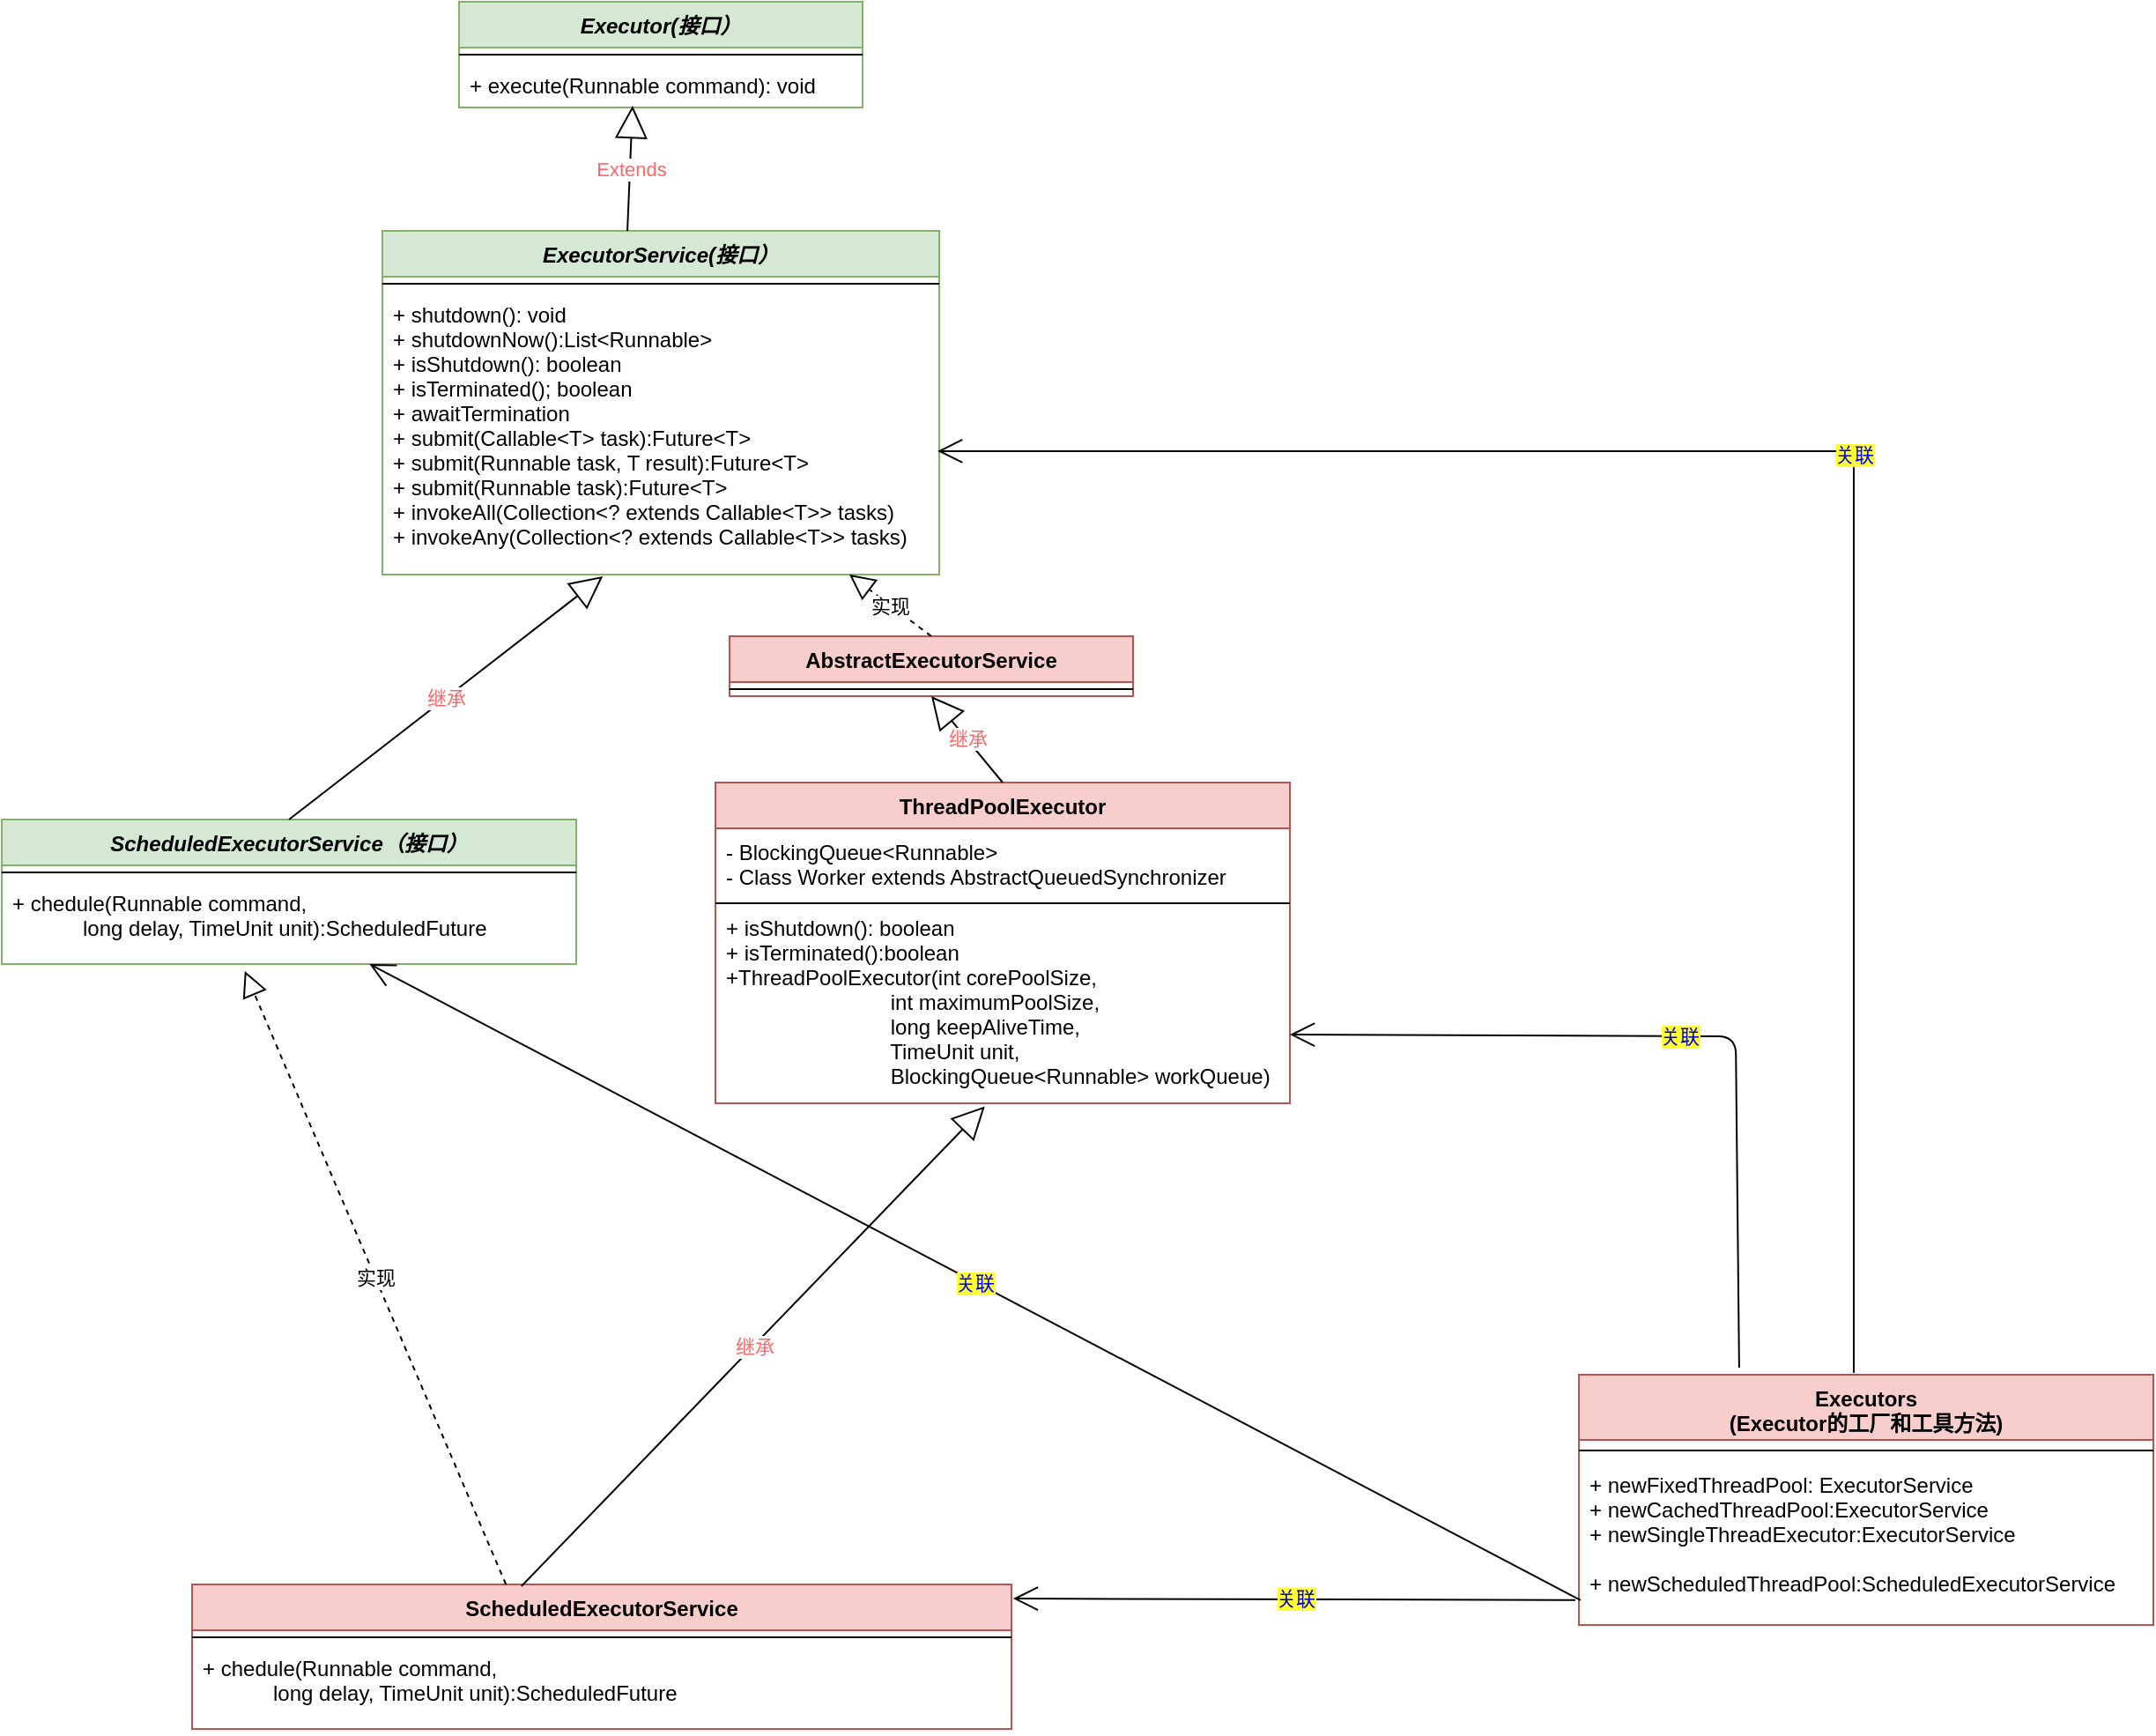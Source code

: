 <mxfile version="14.5.1" type="device"><diagram name="Java多线程" id="e7e014a7-5840-1c2e-5031-d8a46d1fe8dd"><mxGraphModel dx="1422" dy="822" grid="0" gridSize="10" guides="1" tooltips="1" connect="1" arrows="1" fold="1" page="0" pageScale="1" pageWidth="1169" pageHeight="826" background="#ffffff" math="0" shadow="0"><root><mxCell id="0"/><mxCell id="1" parent="0"/><mxCell id="9nE_Zgl_w2ShrDYMAnHB-41" value="ExecutorService(接口）" style="swimlane;fontStyle=3;align=center;verticalAlign=top;childLayout=stackLayout;horizontal=1;startSize=26;horizontalStack=0;resizeParent=1;resizeParentMax=0;resizeLast=0;collapsible=1;marginBottom=0;shadow=0;fillColor=#d5e8d4;strokeColor=#82b366;" vertex="1" parent="1"><mxGeometry x="330" y="250" width="316" height="195" as="geometry"/></mxCell><mxCell id="9nE_Zgl_w2ShrDYMAnHB-43" value="" style="line;strokeWidth=1;fillColor=none;align=left;verticalAlign=middle;spacingTop=-1;spacingLeft=3;spacingRight=3;rotatable=0;labelPosition=right;points=[];portConstraint=eastwest;shadow=0;" vertex="1" parent="9nE_Zgl_w2ShrDYMAnHB-41"><mxGeometry y="26" width="316" height="8" as="geometry"/></mxCell><mxCell id="9nE_Zgl_w2ShrDYMAnHB-44" value="+ shutdown(): void&#10;+ shutdownNow():List&lt;Runnable&gt;&#10;+ isShutdown(): boolean&#10;+ isTerminated(); boolean&#10;+ awaitTermination&#10;+ submit(Callable&lt;T&gt; task):Future&lt;T&gt;&#10;+ submit(Runnable task, T result):Future&lt;T&gt;&#10;+ submit(Runnable task):Future&lt;T&gt;&#10;+ invokeAll(Collection&lt;? extends Callable&lt;T&gt;&gt; tasks) &#10;+ invokeAny(Collection&lt;? extends Callable&lt;T&gt;&gt; tasks)" style="text;strokeColor=none;fillColor=none;align=left;verticalAlign=top;spacingLeft=4;spacingRight=4;overflow=hidden;rotatable=0;points=[[0,0.5],[1,0.5]];portConstraint=eastwest;shadow=0;" vertex="1" parent="9nE_Zgl_w2ShrDYMAnHB-41"><mxGeometry y="34" width="316" height="161" as="geometry"/></mxCell><mxCell id="9nE_Zgl_w2ShrDYMAnHB-48" value="Executor(接口）" style="swimlane;fontStyle=3;align=center;verticalAlign=top;childLayout=stackLayout;horizontal=1;startSize=26;horizontalStack=0;resizeParent=1;resizeParentMax=0;resizeLast=0;collapsible=1;marginBottom=0;shadow=0;fillColor=#d5e8d4;strokeColor=#82b366;" vertex="1" parent="1"><mxGeometry x="373.5" y="120" width="229" height="60" as="geometry"/></mxCell><mxCell id="9nE_Zgl_w2ShrDYMAnHB-49" value="" style="line;strokeWidth=1;fillColor=none;align=left;verticalAlign=middle;spacingTop=-1;spacingLeft=3;spacingRight=3;rotatable=0;labelPosition=right;points=[];portConstraint=eastwest;shadow=0;" vertex="1" parent="9nE_Zgl_w2ShrDYMAnHB-48"><mxGeometry y="26" width="229" height="8" as="geometry"/></mxCell><mxCell id="9nE_Zgl_w2ShrDYMAnHB-50" value="+ execute(Runnable command): void" style="text;strokeColor=none;fillColor=none;align=left;verticalAlign=top;spacingLeft=4;spacingRight=4;overflow=hidden;rotatable=0;points=[[0,0.5],[1,0.5]];portConstraint=eastwest;shadow=0;" vertex="1" parent="9nE_Zgl_w2ShrDYMAnHB-48"><mxGeometry y="34" width="229" height="26" as="geometry"/></mxCell><mxCell id="9nE_Zgl_w2ShrDYMAnHB-51" value="AbstractExecutorService" style="swimlane;fontStyle=1;align=center;verticalAlign=top;childLayout=stackLayout;horizontal=1;startSize=26;horizontalStack=0;resizeParent=1;resizeParentMax=0;resizeLast=0;collapsible=1;marginBottom=0;shadow=0;fillColor=#f8cecc;strokeColor=#b85450;" vertex="1" parent="1"><mxGeometry x="527" y="480" width="229" height="34" as="geometry"/></mxCell><mxCell id="9nE_Zgl_w2ShrDYMAnHB-52" value="" style="line;strokeWidth=1;fillColor=none;align=left;verticalAlign=middle;spacingTop=-1;spacingLeft=3;spacingRight=3;rotatable=0;labelPosition=right;points=[];portConstraint=eastwest;shadow=0;" vertex="1" parent="9nE_Zgl_w2ShrDYMAnHB-51"><mxGeometry y="26" width="229" height="8" as="geometry"/></mxCell><mxCell id="9nE_Zgl_w2ShrDYMAnHB-56" value="Extends" style="endArrow=block;endSize=16;endFill=0;html=1;fontColor=#FF6666;entryX=0.43;entryY=0.962;entryDx=0;entryDy=0;entryPerimeter=0;exitX=0.44;exitY=0;exitDx=0;exitDy=0;exitPerimeter=0;" edge="1" parent="1" source="9nE_Zgl_w2ShrDYMAnHB-41" target="9nE_Zgl_w2ShrDYMAnHB-50"><mxGeometry width="160" relative="1" as="geometry"><mxPoint x="450" y="491" as="sourcePoint"/><mxPoint x="610" y="491" as="targetPoint"/></mxGeometry></mxCell><mxCell id="9nE_Zgl_w2ShrDYMAnHB-58" value="&lt;font color=&quot;#000000&quot;&gt;实现&lt;/font&gt;" style="endArrow=block;dashed=1;endFill=0;endSize=12;html=1;fontColor=#FF6666;exitX=0.5;exitY=0;exitDx=0;exitDy=0;" edge="1" parent="1" source="9nE_Zgl_w2ShrDYMAnHB-51" target="9nE_Zgl_w2ShrDYMAnHB-44"><mxGeometry width="160" relative="1" as="geometry"><mxPoint x="450" y="491" as="sourcePoint"/><mxPoint x="610" y="491" as="targetPoint"/></mxGeometry></mxCell><mxCell id="9nE_Zgl_w2ShrDYMAnHB-63" value="&lt;pre style=&quot;background-color: #ffffff ; color: #080808 ; font-family: &amp;#34;jetbrains mono&amp;#34; , monospace ; font-size: 9.8pt&quot;&gt;&lt;br&gt;&lt;/pre&gt;" style="text;html=1;strokeColor=none;fillColor=none;align=center;verticalAlign=middle;whiteSpace=wrap;rounded=0;shadow=0;fontColor=#FF6666;" vertex="1" parent="1"><mxGeometry x="1014" y="230" width="40" height="20" as="geometry"/></mxCell><mxCell id="9nE_Zgl_w2ShrDYMAnHB-65" value="Executors&#10;(Executor的工厂和工具方法)" style="swimlane;fontStyle=1;align=center;verticalAlign=top;childLayout=stackLayout;horizontal=1;startSize=37;horizontalStack=0;resizeParent=1;resizeParentMax=0;resizeLast=0;collapsible=1;marginBottom=0;shadow=0;fillColor=#f8cecc;strokeColor=#b85450;" vertex="1" parent="1"><mxGeometry x="1009" y="899" width="326" height="142" as="geometry"/></mxCell><mxCell id="9nE_Zgl_w2ShrDYMAnHB-67" value="" style="line;strokeWidth=1;fillColor=none;align=left;verticalAlign=middle;spacingTop=-1;spacingLeft=3;spacingRight=3;rotatable=0;labelPosition=right;points=[];portConstraint=eastwest;" vertex="1" parent="9nE_Zgl_w2ShrDYMAnHB-65"><mxGeometry y="37" width="326" height="12" as="geometry"/></mxCell><mxCell id="9nE_Zgl_w2ShrDYMAnHB-68" value="+ newFixedThreadPool: ExecutorService&#10;+ newCachedThreadPool:ExecutorService&#10;+ newSingleThreadExecutor:ExecutorService&#10;&#10;+ newScheduledThreadPool:ScheduledExecutorService" style="text;strokeColor=none;fillColor=none;align=left;verticalAlign=top;spacingLeft=4;spacingRight=4;overflow=hidden;rotatable=0;points=[[0,0.5],[1,0.5]];portConstraint=eastwest;" vertex="1" parent="9nE_Zgl_w2ShrDYMAnHB-65"><mxGeometry y="49" width="326" height="93" as="geometry"/></mxCell><mxCell id="9nE_Zgl_w2ShrDYMAnHB-70" value="关联" style="endArrow=open;endFill=1;endSize=12;html=1;entryX=0.997;entryY=0.565;entryDx=0;entryDy=0;entryPerimeter=0;fontColor=#0000FF;labelBackgroundColor=#FFFF33;" edge="1" parent="1" target="9nE_Zgl_w2ShrDYMAnHB-44"><mxGeometry width="160" relative="1" as="geometry"><mxPoint x="1165" y="898" as="sourcePoint"/><mxPoint x="969" y="463" as="targetPoint"/><Array as="points"><mxPoint x="1165" y="375"/></Array></mxGeometry></mxCell><mxCell id="9nE_Zgl_w2ShrDYMAnHB-75" value="ThreadPoolExecutor" style="swimlane;fontStyle=1;align=center;verticalAlign=top;childLayout=stackLayout;horizontal=1;startSize=26;horizontalStack=0;resizeParent=1;resizeParentMax=0;resizeLast=0;collapsible=1;marginBottom=0;shadow=0;fillColor=#f8cecc;strokeColor=#b85450;" vertex="1" parent="1"><mxGeometry x="519" y="563" width="326" height="182" as="geometry"/></mxCell><mxCell id="9nE_Zgl_w2ShrDYMAnHB-83" value="- BlockingQueue&lt;Runnable&gt; &#10;- Class Worker extends AbstractQueuedSynchronizer" style="text;strokeColor=none;fillColor=none;align=left;verticalAlign=top;spacingLeft=4;spacingRight=4;overflow=hidden;rotatable=0;points=[[0,0.5],[1,0.5]];portConstraint=eastwest;shadow=0;fontColor=#000000;" vertex="1" parent="9nE_Zgl_w2ShrDYMAnHB-75"><mxGeometry y="26" width="326" height="42" as="geometry"/></mxCell><mxCell id="9nE_Zgl_w2ShrDYMAnHB-76" value="" style="line;strokeWidth=1;fillColor=none;align=left;verticalAlign=middle;spacingTop=-1;spacingLeft=3;spacingRight=3;rotatable=0;labelPosition=right;points=[];portConstraint=eastwest;" vertex="1" parent="9nE_Zgl_w2ShrDYMAnHB-75"><mxGeometry y="68" width="326" height="1" as="geometry"/></mxCell><mxCell id="9nE_Zgl_w2ShrDYMAnHB-77" value="+ isShutdown(): boolean&#10;+ isTerminated():boolean&#10;+ThreadPoolExecutor(int corePoolSize,&#10;                            int maximumPoolSize,&#10;                            long keepAliveTime,&#10;                            TimeUnit unit,&#10;                            BlockingQueue&lt;Runnable&gt; workQueue) " style="text;strokeColor=none;fillColor=none;align=left;verticalAlign=top;spacingLeft=4;spacingRight=4;overflow=hidden;rotatable=0;points=[[0,0.5],[1,0.5]];portConstraint=eastwest;" vertex="1" parent="9nE_Zgl_w2ShrDYMAnHB-75"><mxGeometry y="69" width="326" height="113" as="geometry"/></mxCell><mxCell id="9nE_Zgl_w2ShrDYMAnHB-78" value="继承" style="endArrow=block;endSize=16;endFill=0;html=1;fontColor=#FF6666;entryX=0.5;entryY=1;entryDx=0;entryDy=0;exitX=0.5;exitY=0;exitDx=0;exitDy=0;" edge="1" parent="1" source="9nE_Zgl_w2ShrDYMAnHB-75" target="9nE_Zgl_w2ShrDYMAnHB-51"><mxGeometry width="160" relative="1" as="geometry"><mxPoint x="665.04" y="273" as="sourcePoint"/><mxPoint x="667.97" y="202.012" as="targetPoint"/></mxGeometry></mxCell><mxCell id="9nE_Zgl_w2ShrDYMAnHB-79" value="关联" style="endArrow=open;endFill=1;endSize=12;html=1;entryX=1;entryY=0.655;entryDx=0;entryDy=0;entryPerimeter=0;exitX=0.279;exitY=-0.028;exitDx=0;exitDy=0;exitPerimeter=0;fontColor=#0000CC;labelBackgroundColor=#FFFF33;" edge="1" parent="1" source="9nE_Zgl_w2ShrDYMAnHB-65" target="9nE_Zgl_w2ShrDYMAnHB-77"><mxGeometry width="160" relative="1" as="geometry"><mxPoint x="1062" y="767" as="sourcePoint"/><mxPoint x="656" y="314.93" as="targetPoint"/><Array as="points"><mxPoint x="1098" y="707"/></Array></mxGeometry></mxCell><mxCell id="9nE_Zgl_w2ShrDYMAnHB-80" value="ScheduledExecutorService（接口）" style="swimlane;fontStyle=3;align=center;verticalAlign=top;childLayout=stackLayout;horizontal=1;startSize=26;horizontalStack=0;resizeParent=1;resizeParentMax=0;resizeLast=0;collapsible=1;marginBottom=0;shadow=0;fillColor=#d5e8d4;strokeColor=#82b366;" vertex="1" parent="1"><mxGeometry x="114" y="584" width="326" height="82" as="geometry"/></mxCell><mxCell id="9nE_Zgl_w2ShrDYMAnHB-81" value="" style="line;strokeWidth=1;fillColor=none;align=left;verticalAlign=middle;spacingTop=-1;spacingLeft=3;spacingRight=3;rotatable=0;labelPosition=right;points=[];portConstraint=eastwest;" vertex="1" parent="9nE_Zgl_w2ShrDYMAnHB-80"><mxGeometry y="26" width="326" height="8" as="geometry"/></mxCell><mxCell id="9nE_Zgl_w2ShrDYMAnHB-82" value="+ chedule(Runnable command,&#10;            long delay, TimeUnit unit):ScheduledFuture&#10;" style="text;strokeColor=none;fillColor=none;align=left;verticalAlign=top;spacingLeft=4;spacingRight=4;overflow=hidden;rotatable=0;points=[[0,0.5],[1,0.5]];portConstraint=eastwest;" vertex="1" parent="9nE_Zgl_w2ShrDYMAnHB-80"><mxGeometry y="34" width="326" height="48" as="geometry"/></mxCell><mxCell id="9nE_Zgl_w2ShrDYMAnHB-88" value="ScheduledExecutorService" style="swimlane;fontStyle=1;align=center;verticalAlign=top;childLayout=stackLayout;horizontal=1;startSize=26;horizontalStack=0;resizeParent=1;resizeParentMax=0;resizeLast=0;collapsible=1;marginBottom=0;shadow=0;fillColor=#f8cecc;strokeColor=#b85450;" vertex="1" parent="1"><mxGeometry x="222" y="1018" width="465" height="82" as="geometry"/></mxCell><mxCell id="9nE_Zgl_w2ShrDYMAnHB-89" value="" style="line;strokeWidth=1;fillColor=none;align=left;verticalAlign=middle;spacingTop=-1;spacingLeft=3;spacingRight=3;rotatable=0;labelPosition=right;points=[];portConstraint=eastwest;" vertex="1" parent="9nE_Zgl_w2ShrDYMAnHB-88"><mxGeometry y="26" width="465" height="8" as="geometry"/></mxCell><mxCell id="9nE_Zgl_w2ShrDYMAnHB-90" value="+ chedule(Runnable command,&#10;            long delay, TimeUnit unit):ScheduledFuture&#10;" style="text;strokeColor=none;fillColor=none;align=left;verticalAlign=top;spacingLeft=4;spacingRight=4;overflow=hidden;rotatable=0;points=[[0,0.5],[1,0.5]];portConstraint=eastwest;" vertex="1" parent="9nE_Zgl_w2ShrDYMAnHB-88"><mxGeometry y="34" width="465" height="48" as="geometry"/></mxCell><mxCell id="9nE_Zgl_w2ShrDYMAnHB-91" value="继承" style="endArrow=block;endSize=16;endFill=0;html=1;fontColor=#FF6666;entryX=0.396;entryY=1.006;entryDx=0;entryDy=0;exitX=0.5;exitY=0;exitDx=0;exitDy=0;entryPerimeter=0;" edge="1" parent="1" source="9nE_Zgl_w2ShrDYMAnHB-80" target="9nE_Zgl_w2ShrDYMAnHB-44"><mxGeometry width="160" relative="1" as="geometry"><mxPoint x="644" y="594" as="sourcePoint"/><mxPoint x="633.5" y="543" as="targetPoint"/></mxGeometry></mxCell><mxCell id="9nE_Zgl_w2ShrDYMAnHB-92" value="&lt;font color=&quot;#000000&quot;&gt;实现&lt;/font&gt;" style="endArrow=block;dashed=1;endFill=0;endSize=12;html=1;fontColor=#FF6666;exitX=0.383;exitY=0;exitDx=0;exitDy=0;entryX=0.423;entryY=1.083;entryDx=0;entryDy=0;entryPerimeter=0;exitPerimeter=0;" edge="1" parent="1" source="9nE_Zgl_w2ShrDYMAnHB-88" target="9nE_Zgl_w2ShrDYMAnHB-82"><mxGeometry width="160" relative="1" as="geometry"><mxPoint x="633.5" y="509" as="sourcePoint"/><mxPoint x="579.099" y="455" as="targetPoint"/></mxGeometry></mxCell><mxCell id="9nE_Zgl_w2ShrDYMAnHB-93" value="继承" style="endArrow=block;endSize=16;endFill=0;html=1;fontColor=#FF6666;entryX=0.469;entryY=1.015;entryDx=0;entryDy=0;exitX=0.402;exitY=0.012;exitDx=0;exitDy=0;entryPerimeter=0;exitPerimeter=0;" edge="1" parent="1" source="9nE_Zgl_w2ShrDYMAnHB-88" target="9nE_Zgl_w2ShrDYMAnHB-77"><mxGeometry width="160" relative="1" as="geometry"><mxPoint x="287" y="594" as="sourcePoint"/><mxPoint x="465.136" y="455.966" as="targetPoint"/></mxGeometry></mxCell><mxCell id="9nE_Zgl_w2ShrDYMAnHB-94" value="关联" style="endArrow=open;endFill=1;endSize=12;html=1;entryX=1.002;entryY=0.098;entryDx=0;entryDy=0;entryPerimeter=0;exitX=-0.006;exitY=0.848;exitDx=0;exitDy=0;exitPerimeter=0;fontColor=#0000CC;labelBackgroundColor=#FFFF33;" edge="1" parent="1" source="9nE_Zgl_w2ShrDYMAnHB-68" target="9nE_Zgl_w2ShrDYMAnHB-88"><mxGeometry width="160" relative="1" as="geometry"><mxPoint x="994.016" y="434" as="sourcePoint"/><mxPoint x="800.154" y="594" as="targetPoint"/></mxGeometry></mxCell><mxCell id="9nE_Zgl_w2ShrDYMAnHB-97" value="关联" style="endArrow=open;endFill=1;endSize=12;html=1;exitX=0.003;exitY=0.849;exitDx=0;exitDy=0;exitPerimeter=0;fontColor=#0000FF;labelBackgroundColor=#FFFF33;" edge="1" parent="1" source="9nE_Zgl_w2ShrDYMAnHB-68" target="9nE_Zgl_w2ShrDYMAnHB-82"><mxGeometry width="160" relative="1" as="geometry"><mxPoint x="1040.044" y="1007.968" as="sourcePoint"/><mxPoint x="697.93" y="1036.036" as="targetPoint"/></mxGeometry></mxCell></root></mxGraphModel></diagram></mxfile>